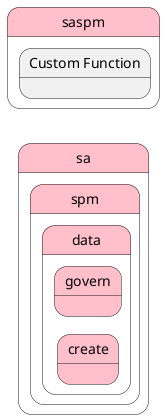 @startuml
left to right direction


state "sa" as sa #pink {
state "spm" as saspm #pink {
}
}


state "saspm" as pstatename #pink {
    state "Custom Function" as spmfunction {
    }
}

        state "sa" as sa #pink {
state "spm" as saspm #pink {
state "data" as saspmdata #pink {
state "create" as saspmdatacreate #pink {
}
}
}
}


        state "sa" as sa #pink {
state "spm" as saspm #pink {
state "data" as saspmdata #pink {
state "govern" as saspmdatagovern #pink {
}
}
}
}






@enduml
